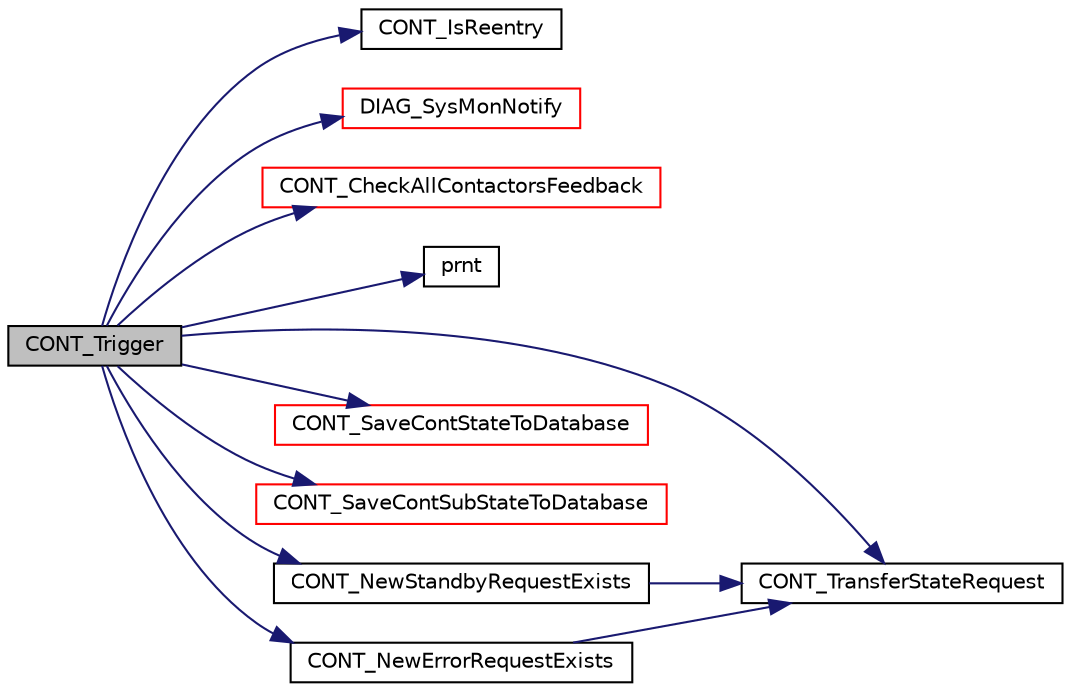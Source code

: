 digraph "CONT_Trigger"
{
  edge [fontname="Helvetica",fontsize="10",labelfontname="Helvetica",labelfontsize="10"];
  node [fontname="Helvetica",fontsize="10",shape=record];
  rankdir="LR";
  Node94 [label="CONT_Trigger",height=0.2,width=0.4,color="black", fillcolor="grey75", style="filled", fontcolor="black"];
  Node94 -> Node95 [color="midnightblue",fontsize="10",style="solid",fontname="Helvetica"];
  Node95 [label="CONT_IsReentry",height=0.2,width=0.4,color="black", fillcolor="white", style="filled",URL="$contactor_8c.html#afaea9ba10853d13eb7024671e7c7b8e4",tooltip="checks reentry of CONT state machine trigger function "];
  Node94 -> Node96 [color="midnightblue",fontsize="10",style="solid",fontname="Helvetica"];
  Node96 [label="DIAG_SysMonNotify",height=0.2,width=0.4,color="red", fillcolor="white", style="filled",URL="$diag_8c.html#a7970909aa22bb87427a96c694fbab0e4",tooltip="DIAG_SysMonNotify has to be called in every function using the system monitoring. ..."];
  Node94 -> Node98 [color="midnightblue",fontsize="10",style="solid",fontname="Helvetica"];
  Node98 [label="CONT_CheckAllContactorsFeedback",height=0.2,width=0.4,color="red", fillcolor="white", style="filled",URL="$contactor_8c.html#a37e4af4889f2dedc139dc27ad170ccb1",tooltip="checks the feedback of all the contactors "];
  Node94 -> Node107 [color="midnightblue",fontsize="10",style="solid",fontname="Helvetica"];
  Node107 [label="prnt",height=0.2,width=0.4,color="black", fillcolor="white", style="filled",URL="$contactor_8c.html#a48b68dff70a1a4ddff0d10e41a20fb6f"];
  Node94 -> Node108 [color="midnightblue",fontsize="10",style="solid",fontname="Helvetica"];
  Node108 [label="CONT_TransferStateRequest",height=0.2,width=0.4,color="black", fillcolor="white", style="filled",URL="$contactor_8c.html#a232f0f791751cad851411972418eba31",tooltip="transfers the current state request to the state machine. "];
  Node94 -> Node109 [color="midnightblue",fontsize="10",style="solid",fontname="Helvetica"];
  Node109 [label="CONT_SaveContStateToDatabase",height=0.2,width=0.4,color="red", fillcolor="white", style="filled",URL="$contactor_8c.html#a0a848564b98880618013ef7d32586974"];
  Node94 -> Node111 [color="midnightblue",fontsize="10",style="solid",fontname="Helvetica"];
  Node111 [label="CONT_SaveContSubStateToDatabase",height=0.2,width=0.4,color="red", fillcolor="white", style="filled",URL="$contactor_8c.html#ac83b5353c4da840b0aac92bd7f6c17e3"];
  Node94 -> Node112 [color="midnightblue",fontsize="10",style="solid",fontname="Helvetica"];
  Node112 [label="CONT_NewStandbyRequestExists",height=0.2,width=0.4,color="black", fillcolor="white", style="filled",URL="$contactor_8c.html#ab3b82db59fd67a3de09d94ab0f539dd2",tooltip="checks if there is new Standby request "];
  Node112 -> Node108 [color="midnightblue",fontsize="10",style="solid",fontname="Helvetica"];
  Node94 -> Node113 [color="midnightblue",fontsize="10",style="solid",fontname="Helvetica"];
  Node113 [label="CONT_NewErrorRequestExists",height=0.2,width=0.4,color="black", fillcolor="white", style="filled",URL="$contactor_8c.html#aa4a013e83b973e0cc2e717a5f670c556",tooltip="checks if there is new Error request "];
  Node113 -> Node108 [color="midnightblue",fontsize="10",style="solid",fontname="Helvetica"];
}
